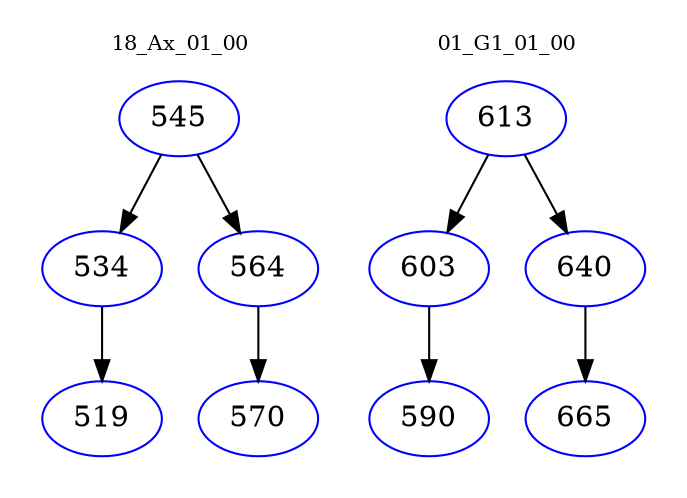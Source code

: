 digraph{
subgraph cluster_0 {
color = white
label = "18_Ax_01_00";
fontsize=10;
T0_545 [label="545", color="blue"]
T0_545 -> T0_534 [color="black"]
T0_534 [label="534", color="blue"]
T0_534 -> T0_519 [color="black"]
T0_519 [label="519", color="blue"]
T0_545 -> T0_564 [color="black"]
T0_564 [label="564", color="blue"]
T0_564 -> T0_570 [color="black"]
T0_570 [label="570", color="blue"]
}
subgraph cluster_1 {
color = white
label = "01_G1_01_00";
fontsize=10;
T1_613 [label="613", color="blue"]
T1_613 -> T1_603 [color="black"]
T1_603 [label="603", color="blue"]
T1_603 -> T1_590 [color="black"]
T1_590 [label="590", color="blue"]
T1_613 -> T1_640 [color="black"]
T1_640 [label="640", color="blue"]
T1_640 -> T1_665 [color="black"]
T1_665 [label="665", color="blue"]
}
}
